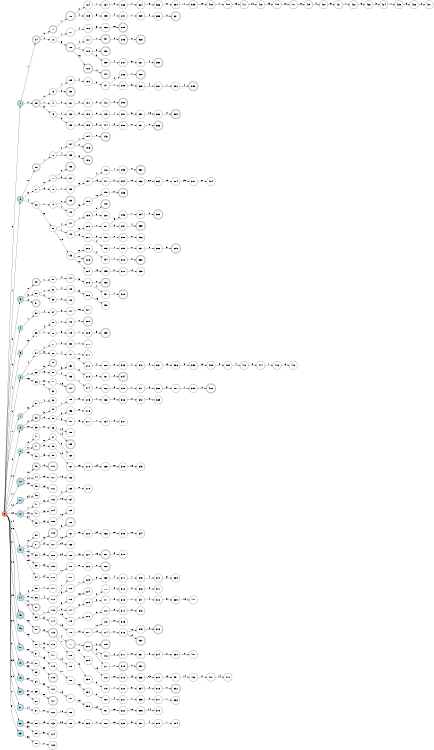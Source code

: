 digraph APTA {
__start0 [label="" shape="none"];

rankdir=LR;
size="8,5";

s0 [style="filled", color="black", fillcolor="#ff817b" shape="circle", label="0"];
s1 [style="rounded,filled", color="black", fillcolor="powderblue" shape="doublecircle", label="1"];
s2 [style="rounded,filled", color="black", fillcolor="powderblue" shape="doublecircle", label="2"];
s3 [style="rounded,filled", color="black", fillcolor="powderblue" shape="doublecircle", label="3"];
s4 [style="filled", color="black", fillcolor="powderblue" shape="circle", label="4"];
s5 [style="filled", color="black", fillcolor="powderblue" shape="circle", label="5"];
s6 [style="filled", color="black", fillcolor="powderblue" shape="circle", label="6"];
s7 [style="filled", color="black", fillcolor="powderblue" shape="circle", label="7"];
s8 [style="rounded,filled", color="black", fillcolor="powderblue" shape="doublecircle", label="8"];
s9 [style="filled", color="black", fillcolor="powderblue" shape="circle", label="9"];
s10 [style="rounded,filled", color="black", fillcolor="powderblue" shape="doublecircle", label="10"];
s11 [style="filled", color="black", fillcolor="powderblue" shape="circle", label="11"];
s12 [style="filled", color="black", fillcolor="powderblue" shape="circle", label="12"];
s13 [style="filled", color="black", fillcolor="powderblue" shape="circle", label="13"];
s14 [style="filled", color="black", fillcolor="powderblue" shape="circle", label="14"];
s15 [style="rounded,filled", color="black", fillcolor="powderblue" shape="doublecircle", label="15"];
s16 [style="filled", color="black", fillcolor="powderblue" shape="circle", label="16"];
s17 [style="filled", color="black", fillcolor="powderblue" shape="circle", label="17"];
s18 [style="filled", color="black", fillcolor="powderblue" shape="circle", label="18"];
s19 [style="filled", color="black", fillcolor="powderblue" shape="circle", label="19"];
s20 [style="filled", color="black", fillcolor="powderblue" shape="circle", label="20"];
s21 [style="filled", color="black", fillcolor="powderblue" shape="circle", label="21"];
s22 [style="filled", color="black", fillcolor="powderblue" shape="circle", label="22"];
s23 [style="filled", color="black", fillcolor="powderblue" shape="circle", label="23"];
s24 [style="rounded,filled", color="black", fillcolor="white" shape="doublecircle", label="24"];
s25 [style="rounded,filled", color="black", fillcolor="white" shape="doublecircle", label="25"];
s26 [style="rounded,filled", color="black", fillcolor="white" shape="doublecircle", label="26"];
s27 [style="filled", color="black", fillcolor="white" shape="circle", label="27"];
s28 [style="filled", color="black", fillcolor="white" shape="circle", label="28"];
s29 [style="rounded,filled", color="black", fillcolor="white" shape="doublecircle", label="29"];
s30 [style="filled", color="black", fillcolor="white" shape="circle", label="30"];
s31 [style="rounded,filled", color="black", fillcolor="white" shape="doublecircle", label="31"];
s32 [style="filled", color="black", fillcolor="white" shape="circle", label="32"];
s33 [style="filled", color="black", fillcolor="white" shape="circle", label="33"];
s34 [style="filled", color="black", fillcolor="white" shape="circle", label="34"];
s35 [style="filled", color="black", fillcolor="white" shape="circle", label="35"];
s36 [style="filled", color="black", fillcolor="white" shape="circle", label="36"];
s37 [style="filled", color="black", fillcolor="white" shape="circle", label="37"];
s38 [style="rounded,filled", color="black", fillcolor="white" shape="doublecircle", label="38"];
s39 [style="filled", color="black", fillcolor="white" shape="circle", label="39"];
s40 [style="filled", color="black", fillcolor="white" shape="circle", label="40"];
s41 [style="rounded,filled", color="black", fillcolor="white" shape="doublecircle", label="41"];
s42 [style="filled", color="black", fillcolor="white" shape="circle", label="42"];
s43 [style="rounded,filled", color="black", fillcolor="white" shape="doublecircle", label="43"];
s44 [style="filled", color="black", fillcolor="white" shape="circle", label="44"];
s45 [style="filled", color="black", fillcolor="white" shape="circle", label="45"];
s46 [style="filled", color="black", fillcolor="white" shape="circle", label="46"];
s47 [style="filled", color="black", fillcolor="white" shape="circle", label="47"];
s48 [style="filled", color="black", fillcolor="white" shape="circle", label="48"];
s49 [style="filled", color="black", fillcolor="white" shape="circle", label="49"];
s50 [style="filled", color="black", fillcolor="white" shape="circle", label="50"];
s51 [style="rounded,filled", color="black", fillcolor="white" shape="doublecircle", label="51"];
s52 [style="filled", color="black", fillcolor="white" shape="circle", label="52"];
s53 [style="filled", color="black", fillcolor="white" shape="circle", label="53"];
s54 [style="filled", color="black", fillcolor="white" shape="circle", label="54"];
s55 [style="filled", color="black", fillcolor="white" shape="circle", label="55"];
s56 [style="filled", color="black", fillcolor="white" shape="circle", label="56"];
s57 [style="rounded,filled", color="black", fillcolor="white" shape="doublecircle", label="57"];
s58 [style="filled", color="black", fillcolor="white" shape="circle", label="58"];
s59 [style="rounded,filled", color="black", fillcolor="white" shape="doublecircle", label="59"];
s60 [style="filled", color="black", fillcolor="white" shape="circle", label="60"];
s61 [style="filled", color="black", fillcolor="white" shape="circle", label="61"];
s62 [style="filled", color="black", fillcolor="white" shape="circle", label="62"];
s63 [style="filled", color="black", fillcolor="white" shape="circle", label="63"];
s64 [style="filled", color="black", fillcolor="white" shape="circle", label="64"];
s65 [style="filled", color="black", fillcolor="white" shape="circle", label="65"];
s66 [style="filled", color="black", fillcolor="white" shape="circle", label="66"];
s67 [style="filled", color="black", fillcolor="white" shape="circle", label="67"];
s68 [style="filled", color="black", fillcolor="white" shape="circle", label="68"];
s69 [style="filled", color="black", fillcolor="white" shape="circle", label="69"];
s70 [style="filled", color="black", fillcolor="white" shape="circle", label="70"];
s71 [style="rounded,filled", color="black", fillcolor="white" shape="doublecircle", label="71"];
s72 [style="filled", color="black", fillcolor="white" shape="circle", label="72"];
s73 [style="filled", color="black", fillcolor="white" shape="circle", label="73"];
s74 [style="filled", color="black", fillcolor="white" shape="circle", label="74"];
s75 [style="filled", color="black", fillcolor="white" shape="circle", label="75"];
s76 [style="filled", color="black", fillcolor="white" shape="circle", label="76"];
s77 [style="filled", color="black", fillcolor="white" shape="circle", label="77"];
s78 [style="filled", color="black", fillcolor="white" shape="circle", label="78"];
s79 [style="filled", color="black", fillcolor="white" shape="circle", label="79"];
s80 [style="filled", color="black", fillcolor="white" shape="circle", label="80"];
s81 [style="filled", color="black", fillcolor="white" shape="circle", label="81"];
s82 [style="filled", color="black", fillcolor="white" shape="circle", label="82"];
s83 [style="filled", color="black", fillcolor="white" shape="circle", label="83"];
s84 [style="filled", color="black", fillcolor="white" shape="circle", label="84"];
s85 [style="filled", color="black", fillcolor="white" shape="circle", label="85"];
s86 [style="filled", color="black", fillcolor="white" shape="circle", label="86"];
s87 [style="filled", color="black", fillcolor="white" shape="circle", label="87"];
s88 [style="filled", color="black", fillcolor="white" shape="circle", label="88"];
s89 [style="rounded,filled", color="black", fillcolor="white" shape="doublecircle", label="89"];
s90 [style="filled", color="black", fillcolor="white" shape="circle", label="90"];
s91 [style="filled", color="black", fillcolor="white" shape="circle", label="91"];
s92 [style="filled", color="black", fillcolor="white" shape="circle", label="92"];
s93 [style="filled", color="black", fillcolor="white" shape="circle", label="93"];
s94 [style="filled", color="black", fillcolor="white" shape="circle", label="94"];
s95 [style="filled", color="black", fillcolor="white" shape="circle", label="95"];
s96 [style="filled", color="black", fillcolor="white" shape="circle", label="96"];
s97 [style="filled", color="black", fillcolor="white" shape="circle", label="97"];
s98 [style="filled", color="black", fillcolor="white" shape="circle", label="98"];
s99 [style="filled", color="black", fillcolor="white" shape="circle", label="99"];
s100 [style="rounded,filled", color="black", fillcolor="white" shape="doublecircle", label="100"];
s101 [style="filled", color="black", fillcolor="white" shape="circle", label="101"];
s102 [style="filled", color="black", fillcolor="white" shape="circle", label="102"];
s103 [style="filled", color="black", fillcolor="white" shape="circle", label="103"];
s104 [style="filled", color="black", fillcolor="white" shape="circle", label="104"];
s105 [style="filled", color="black", fillcolor="white" shape="circle", label="105"];
s106 [style="rounded,filled", color="black", fillcolor="white" shape="doublecircle", label="106"];
s107 [style="filled", color="black", fillcolor="white" shape="circle", label="107"];
s108 [style="filled", color="black", fillcolor="white" shape="circle", label="108"];
s109 [style="filled", color="black", fillcolor="white" shape="circle", label="109"];
s110 [style="filled", color="black", fillcolor="white" shape="circle", label="110"];
s111 [style="filled", color="black", fillcolor="white" shape="circle", label="111"];
s112 [style="filled", color="black", fillcolor="white" shape="circle", label="112"];
s113 [style="filled", color="black", fillcolor="white" shape="circle", label="113"];
s114 [style="filled", color="black", fillcolor="white" shape="circle", label="114"];
s115 [style="rounded,filled", color="black", fillcolor="white" shape="doublecircle", label="115"];
s116 [style="filled", color="black", fillcolor="white" shape="circle", label="116"];
s117 [style="filled", color="black", fillcolor="white" shape="circle", label="117"];
s118 [style="filled", color="black", fillcolor="white" shape="circle", label="118"];
s119 [style="rounded,filled", color="black", fillcolor="white" shape="doublecircle", label="119"];
s120 [style="filled", color="black", fillcolor="white" shape="circle", label="120"];
s121 [style="rounded,filled", color="black", fillcolor="white" shape="doublecircle", label="121"];
s122 [style="filled", color="black", fillcolor="white" shape="circle", label="122"];
s123 [style="filled", color="black", fillcolor="white" shape="circle", label="123"];
s124 [style="filled", color="black", fillcolor="white" shape="circle", label="124"];
s125 [style="filled", color="black", fillcolor="white" shape="circle", label="125"];
s126 [style="rounded,filled", color="black", fillcolor="white" shape="doublecircle", label="126"];
s127 [style="filled", color="black", fillcolor="white" shape="circle", label="127"];
s128 [style="rounded,filled", color="black", fillcolor="white" shape="doublecircle", label="128"];
s129 [style="filled", color="black", fillcolor="white" shape="circle", label="129"];
s130 [style="rounded,filled", color="black", fillcolor="white" shape="doublecircle", label="130"];
s131 [style="filled", color="black", fillcolor="white" shape="circle", label="131"];
s132 [style="filled", color="black", fillcolor="white" shape="circle", label="132"];
s133 [style="filled", color="black", fillcolor="white" shape="circle", label="133"];
s134 [style="filled", color="black", fillcolor="white" shape="circle", label="134"];
s135 [style="filled", color="black", fillcolor="white" shape="circle", label="135"];
s136 [style="rounded,filled", color="black", fillcolor="white" shape="doublecircle", label="136"];
s137 [style="filled", color="black", fillcolor="white" shape="circle", label="137"];
s138 [style="filled", color="black", fillcolor="white" shape="circle", label="138"];
s139 [style="rounded,filled", color="black", fillcolor="white" shape="doublecircle", label="139"];
s140 [style="filled", color="black", fillcolor="white" shape="circle", label="140"];
s141 [style="filled", color="black", fillcolor="white" shape="circle", label="141"];
s142 [style="filled", color="black", fillcolor="white" shape="circle", label="142"];
s143 [style="filled", color="black", fillcolor="white" shape="circle", label="143"];
s144 [style="filled", color="black", fillcolor="white" shape="circle", label="144"];
s145 [style="filled", color="black", fillcolor="white" shape="circle", label="145"];
s146 [style="filled", color="black", fillcolor="white" shape="circle", label="146"];
s147 [style="filled", color="black", fillcolor="white" shape="circle", label="147"];
s148 [style="filled", color="black", fillcolor="white" shape="circle", label="148"];
s149 [style="filled", color="black", fillcolor="white" shape="circle", label="149"];
s150 [style="filled", color="black", fillcolor="white" shape="circle", label="150"];
s151 [style="filled", color="black", fillcolor="white" shape="circle", label="151"];
s152 [style="filled", color="black", fillcolor="white" shape="circle", label="152"];
s153 [style="filled", color="black", fillcolor="white" shape="circle", label="153"];
s154 [style="rounded,filled", color="black", fillcolor="white" shape="doublecircle", label="154"];
s155 [style="filled", color="black", fillcolor="white" shape="circle", label="155"];
s156 [style="filled", color="black", fillcolor="white" shape="circle", label="156"];
s157 [style="filled", color="black", fillcolor="white" shape="circle", label="157"];
s158 [style="filled", color="black", fillcolor="white" shape="circle", label="158"];
s159 [style="rounded,filled", color="black", fillcolor="white" shape="doublecircle", label="159"];
s160 [style="filled", color="black", fillcolor="white" shape="circle", label="160"];
s161 [style="filled", color="black", fillcolor="white" shape="circle", label="161"];
s162 [style="filled", color="black", fillcolor="white" shape="circle", label="162"];
s163 [style="filled", color="black", fillcolor="white" shape="circle", label="163"];
s164 [style="filled", color="black", fillcolor="white" shape="circle", label="164"];
s165 [style="filled", color="black", fillcolor="white" shape="circle", label="165"];
s166 [style="rounded,filled", color="black", fillcolor="white" shape="doublecircle", label="166"];
s167 [style="filled", color="black", fillcolor="white" shape="circle", label="167"];
s168 [style="filled", color="black", fillcolor="white" shape="circle", label="168"];
s169 [style="filled", color="black", fillcolor="white" shape="circle", label="169"];
s170 [style="filled", color="black", fillcolor="white" shape="circle", label="170"];
s171 [style="filled", color="black", fillcolor="white" shape="circle", label="171"];
s172 [style="filled", color="black", fillcolor="white" shape="circle", label="172"];
s173 [style="filled", color="black", fillcolor="white" shape="circle", label="173"];
s174 [style="filled", color="black", fillcolor="white" shape="circle", label="174"];
s175 [style="filled", color="black", fillcolor="white" shape="circle", label="175"];
s176 [style="filled", color="black", fillcolor="white" shape="circle", label="176"];
s177 [style="rounded,filled", color="black", fillcolor="white" shape="doublecircle", label="177"];
s178 [style="filled", color="black", fillcolor="white" shape="circle", label="178"];
s179 [style="filled", color="black", fillcolor="white" shape="circle", label="179"];
s180 [style="filled", color="black", fillcolor="white" shape="circle", label="180"];
s181 [style="filled", color="black", fillcolor="white" shape="circle", label="181"];
s182 [style="filled", color="black", fillcolor="white" shape="circle", label="182"];
s183 [style="filled", color="black", fillcolor="white" shape="circle", label="183"];
s184 [style="filled", color="black", fillcolor="white" shape="circle", label="184"];
s185 [style="filled", color="black", fillcolor="white" shape="circle", label="185"];
s186 [style="filled", color="black", fillcolor="white" shape="circle", label="186"];
s187 [style="filled", color="black", fillcolor="white" shape="circle", label="187"];
s188 [style="filled", color="black", fillcolor="white" shape="circle", label="188"];
s189 [style="rounded,filled", color="black", fillcolor="white" shape="doublecircle", label="189"];
s190 [style="filled", color="black", fillcolor="white" shape="circle", label="190"];
s191 [style="filled", color="black", fillcolor="white" shape="circle", label="191"];
s192 [style="filled", color="black", fillcolor="white" shape="circle", label="192"];
s193 [style="filled", color="black", fillcolor="white" shape="circle", label="193"];
s194 [style="filled", color="black", fillcolor="white" shape="circle", label="194"];
s195 [style="rounded,filled", color="black", fillcolor="white" shape="doublecircle", label="195"];
s196 [style="rounded,filled", color="black", fillcolor="white" shape="doublecircle", label="196"];
s197 [style="filled", color="black", fillcolor="white" shape="circle", label="197"];
s198 [style="filled", color="black", fillcolor="white" shape="circle", label="198"];
s199 [style="filled", color="black", fillcolor="white" shape="circle", label="199"];
s200 [style="filled", color="black", fillcolor="white" shape="circle", label="200"];
s201 [style="filled", color="black", fillcolor="white" shape="circle", label="201"];
s202 [style="filled", color="black", fillcolor="white" shape="circle", label="202"];
s203 [style="rounded,filled", color="black", fillcolor="white" shape="doublecircle", label="203"];
s204 [style="filled", color="black", fillcolor="white" shape="circle", label="204"];
s205 [style="filled", color="black", fillcolor="white" shape="circle", label="205"];
s206 [style="filled", color="black", fillcolor="white" shape="circle", label="206"];
s207 [style="filled", color="black", fillcolor="white" shape="circle", label="207"];
s208 [style="rounded,filled", color="black", fillcolor="white" shape="doublecircle", label="208"];
s209 [style="filled", color="black", fillcolor="white" shape="circle", label="209"];
s210 [style="filled", color="black", fillcolor="white" shape="circle", label="210"];
s211 [style="filled", color="black", fillcolor="white" shape="circle", label="211"];
s212 [style="filled", color="black", fillcolor="white" shape="circle", label="212"];
s213 [style="filled", color="black", fillcolor="white" shape="circle", label="213"];
s214 [style="filled", color="black", fillcolor="white" shape="circle", label="214"];
s215 [style="filled", color="black", fillcolor="white" shape="circle", label="215"];
s216 [style="filled", color="black", fillcolor="white" shape="circle", label="216"];
s217 [style="filled", color="black", fillcolor="white" shape="circle", label="217"];
s218 [style="filled", color="black", fillcolor="white" shape="circle", label="218"];
s219 [style="filled", color="black", fillcolor="white" shape="circle", label="219"];
s220 [style="filled", color="black", fillcolor="white" shape="circle", label="220"];
s221 [style="filled", color="black", fillcolor="white" shape="circle", label="221"];
s222 [style="filled", color="black", fillcolor="white" shape="circle", label="222"];
s223 [style="filled", color="black", fillcolor="white" shape="circle", label="223"];
s224 [style="filled", color="black", fillcolor="white" shape="circle", label="224"];
s225 [style="filled", color="black", fillcolor="white" shape="circle", label="225"];
s226 [style="filled", color="black", fillcolor="white" shape="circle", label="226"];
s227 [style="filled", color="black", fillcolor="white" shape="circle", label="227"];
s228 [style="rounded,filled", color="black", fillcolor="white" shape="doublecircle", label="228"];
s229 [style="filled", color="black", fillcolor="white" shape="circle", label="229"];
s230 [style="filled", color="black", fillcolor="white" shape="circle", label="230"];
s231 [style="filled", color="black", fillcolor="white" shape="circle", label="231"];
s232 [style="filled", color="black", fillcolor="white" shape="circle", label="232"];
s233 [style="filled", color="black", fillcolor="white" shape="circle", label="233"];
s234 [style="filled", color="black", fillcolor="white" shape="circle", label="234"];
s235 [style="filled", color="black", fillcolor="white" shape="circle", label="235"];
s236 [style="filled", color="black", fillcolor="white" shape="circle", label="236"];
s237 [style="rounded,filled", color="black", fillcolor="white" shape="doublecircle", label="237"];
s238 [style="rounded,filled", color="black", fillcolor="white" shape="doublecircle", label="238"];
s239 [style="filled", color="black", fillcolor="white" shape="circle", label="239"];
s240 [style="rounded,filled", color="black", fillcolor="white" shape="doublecircle", label="240"];
s241 [style="filled", color="black", fillcolor="white" shape="circle", label="241"];
s242 [style="filled", color="black", fillcolor="white" shape="circle", label="242"];
s243 [style="filled", color="black", fillcolor="white" shape="circle", label="243"];
s244 [style="filled", color="black", fillcolor="white" shape="circle", label="244"];
s245 [style="rounded,filled", color="black", fillcolor="white" shape="doublecircle", label="245"];
s246 [style="filled", color="black", fillcolor="white" shape="circle", label="246"];
s247 [style="filled", color="black", fillcolor="white" shape="circle", label="247"];
s248 [style="filled", color="black", fillcolor="white" shape="circle", label="248"];
s249 [style="rounded,filled", color="black", fillcolor="white" shape="doublecircle", label="249"];
s250 [style="filled", color="black", fillcolor="white" shape="circle", label="250"];
s251 [style="filled", color="black", fillcolor="white" shape="circle", label="251"];
s252 [style="filled", color="black", fillcolor="white" shape="circle", label="252"];
s253 [style="filled", color="black", fillcolor="white" shape="circle", label="253"];
s254 [style="filled", color="black", fillcolor="white" shape="circle", label="254"];
s255 [style="filled", color="black", fillcolor="white" shape="circle", label="255"];
s256 [style="rounded,filled", color="black", fillcolor="white" shape="doublecircle", label="256"];
s257 [style="filled", color="black", fillcolor="white" shape="circle", label="257"];
s258 [style="filled", color="black", fillcolor="white" shape="circle", label="258"];
s259 [style="rounded,filled", color="black", fillcolor="white" shape="doublecircle", label="259"];
s260 [style="filled", color="black", fillcolor="white" shape="circle", label="260"];
s261 [style="filled", color="black", fillcolor="white" shape="circle", label="261"];
s262 [style="filled", color="black", fillcolor="white" shape="circle", label="262"];
s263 [style="filled", color="black", fillcolor="white" shape="circle", label="263"];
s264 [style="filled", color="black", fillcolor="white" shape="circle", label="264"];
s265 [style="filled", color="black", fillcolor="white" shape="circle", label="265"];
s266 [style="filled", color="black", fillcolor="white" shape="circle", label="266"];
s267 [style="rounded,filled", color="black", fillcolor="white" shape="doublecircle", label="267"];
s268 [style="rounded,filled", color="black", fillcolor="white" shape="doublecircle", label="268"];
s269 [style="filled", color="black", fillcolor="white" shape="circle", label="269"];
s270 [style="filled", color="black", fillcolor="white" shape="circle", label="270"];
s271 [style="filled", color="black", fillcolor="white" shape="circle", label="271"];
s272 [style="filled", color="black", fillcolor="white" shape="circle", label="272"];
s273 [style="filled", color="black", fillcolor="white" shape="circle", label="273"];
s274 [style="filled", color="black", fillcolor="white" shape="circle", label="274"];
s275 [style="rounded,filled", color="black", fillcolor="white" shape="doublecircle", label="275"];
s276 [style="filled", color="black", fillcolor="white" shape="circle", label="276"];
s277 [style="filled", color="black", fillcolor="white" shape="circle", label="277"];
s278 [style="filled", color="black", fillcolor="white" shape="circle", label="278"];
s279 [style="filled", color="black", fillcolor="white" shape="circle", label="279"];
s280 [style="filled", color="black", fillcolor="white" shape="circle", label="280"];
s281 [style="filled", color="black", fillcolor="white" shape="circle", label="281"];
s282 [style="filled", color="black", fillcolor="white" shape="circle", label="282"];
s283 [style="filled", color="black", fillcolor="white" shape="circle", label="283"];
s284 [style="filled", color="black", fillcolor="white" shape="circle", label="284"];
s285 [style="rounded,filled", color="black", fillcolor="white" shape="doublecircle", label="285"];
s286 [style="rounded,filled", color="black", fillcolor="white" shape="doublecircle", label="286"];
s287 [style="filled", color="black", fillcolor="white" shape="circle", label="287"];
s288 [style="filled", color="black", fillcolor="white" shape="circle", label="288"];
s289 [style="filled", color="black", fillcolor="white" shape="circle", label="289"];
s290 [style="rounded,filled", color="black", fillcolor="white" shape="doublecircle", label="290"];
s291 [style="filled", color="black", fillcolor="white" shape="circle", label="291"];
s292 [style="filled", color="black", fillcolor="white" shape="circle", label="292"];
s293 [style="filled", color="black", fillcolor="white" shape="circle", label="293"];
s294 [style="filled", color="black", fillcolor="white" shape="circle", label="294"];
s295 [style="rounded,filled", color="black", fillcolor="white" shape="doublecircle", label="295"];
s296 [style="filled", color="black", fillcolor="white" shape="circle", label="296"];
s297 [style="filled", color="black", fillcolor="white" shape="circle", label="297"];
s298 [style="filled", color="black", fillcolor="white" shape="circle", label="298"];
s299 [style="filled", color="black", fillcolor="white" shape="circle", label="299"];
s300 [style="filled", color="black", fillcolor="white" shape="circle", label="300"];
s301 [style="filled", color="black", fillcolor="white" shape="circle", label="301"];
s302 [style="rounded,filled", color="black", fillcolor="white" shape="doublecircle", label="302"];
s303 [style="filled", color="black", fillcolor="white" shape="circle", label="303"];
s304 [style="rounded,filled", color="black", fillcolor="white" shape="doublecircle", label="304"];
s305 [style="filled", color="black", fillcolor="white" shape="circle", label="305"];
s306 [style="filled", color="black", fillcolor="white" shape="circle", label="306"];
s307 [style="filled", color="black", fillcolor="white" shape="circle", label="307"];
s308 [style="filled", color="black", fillcolor="white" shape="circle", label="308"];
s309 [style="filled", color="black", fillcolor="white" shape="circle", label="309"];
s310 [style="filled", color="black", fillcolor="white" shape="circle", label="310"];
s311 [style="filled", color="black", fillcolor="white" shape="circle", label="311"];
s312 [style="filled", color="black", fillcolor="white" shape="circle", label="312"];
s313 [style="filled", color="black", fillcolor="white" shape="circle", label="313"];
s314 [style="filled", color="black", fillcolor="white" shape="circle", label="314"];
s315 [style="filled", color="black", fillcolor="white" shape="circle", label="315"];
s316 [style="filled", color="black", fillcolor="white" shape="circle", label="316"];
s317 [style="filled", color="black", fillcolor="white" shape="circle", label="317"];
s318 [style="rounded,filled", color="black", fillcolor="white" shape="doublecircle", label="318"];
s319 [style="filled", color="black", fillcolor="white" shape="circle", label="319"];
s320 [style="filled", color="black", fillcolor="white" shape="circle", label="320"];
s321 [style="filled", color="black", fillcolor="white" shape="circle", label="321"];
s322 [style="filled", color="black", fillcolor="white" shape="circle", label="322"];
s323 [style="filled", color="black", fillcolor="white" shape="circle", label="323"];
s324 [style="filled", color="black", fillcolor="white" shape="circle", label="324"];
s325 [style="filled", color="black", fillcolor="white" shape="circle", label="325"];
s326 [style="rounded,filled", color="black", fillcolor="white" shape="doublecircle", label="326"];
s327 [style="filled", color="black", fillcolor="white" shape="circle", label="327"];
s328 [style="rounded,filled", color="black", fillcolor="white" shape="doublecircle", label="328"];
s329 [style="filled", color="black", fillcolor="white" shape="circle", label="329"];
s330 [style="filled", color="black", fillcolor="white" shape="circle", label="330"];
s331 [style="filled", color="black", fillcolor="white" shape="circle", label="331"];
s332 [style="rounded,filled", color="black", fillcolor="white" shape="doublecircle", label="332"];
s333 [style="filled", color="black", fillcolor="white" shape="circle", label="333"];
s334 [style="filled", color="black", fillcolor="white" shape="circle", label="334"];
s335 [style="rounded,filled", color="black", fillcolor="white" shape="doublecircle", label="335"];
s336 [style="filled", color="black", fillcolor="white" shape="circle", label="336"];
s337 [style="filled", color="black", fillcolor="white" shape="circle", label="337"];
s338 [style="rounded,filled", color="black", fillcolor="white" shape="doublecircle", label="338"];
s339 [style="filled", color="black", fillcolor="white" shape="circle", label="339"];
s340 [style="filled", color="black", fillcolor="white" shape="circle", label="340"];
s341 [style="filled", color="black", fillcolor="white" shape="circle", label="341"];
s342 [style="filled", color="black", fillcolor="white" shape="circle", label="342"];
s343 [style="filled", color="black", fillcolor="white" shape="circle", label="343"];
s344 [style="filled", color="black", fillcolor="white" shape="circle", label="344"];
s345 [style="filled", color="black", fillcolor="white" shape="circle", label="345"];
s346 [style="filled", color="black", fillcolor="white" shape="circle", label="346"];
s347 [style="filled", color="black", fillcolor="white" shape="circle", label="347"];
s348 [style="filled", color="black", fillcolor="white" shape="circle", label="348"];
s349 [style="filled", color="black", fillcolor="white" shape="circle", label="349"];
s350 [style="rounded,filled", color="black", fillcolor="white" shape="doublecircle", label="350"];
s351 [style="filled", color="black", fillcolor="white" shape="circle", label="351"];
s352 [style="rounded,filled", color="black", fillcolor="white" shape="doublecircle", label="352"];
s353 [style="filled", color="black", fillcolor="white" shape="circle", label="353"];
s354 [style="filled", color="black", fillcolor="white" shape="circle", label="354"];
s355 [style="filled", color="black", fillcolor="white" shape="circle", label="355"];
s356 [style="filled", color="black", fillcolor="white" shape="circle", label="356"];
s357 [style="filled", color="black", fillcolor="white" shape="circle", label="357"];
s358 [style="filled", color="black", fillcolor="white" shape="circle", label="358"];
s359 [style="filled", color="black", fillcolor="white" shape="circle", label="359"];
s360 [style="rounded,filled", color="black", fillcolor="white" shape="doublecircle", label="360"];
s361 [style="filled", color="black", fillcolor="white" shape="circle", label="361"];
s362 [style="filled", color="black", fillcolor="white" shape="circle", label="362"];
s363 [style="rounded,filled", color="black", fillcolor="white" shape="doublecircle", label="363"];
s364 [style="filled", color="black", fillcolor="white" shape="circle", label="364"];
s365 [style="rounded,filled", color="black", fillcolor="white" shape="doublecircle", label="365"];
s366 [style="filled", color="black", fillcolor="white" shape="circle", label="366"];
s367 [style="filled", color="black", fillcolor="white" shape="circle", label="367"];
s368 [style="filled", color="black", fillcolor="white" shape="circle", label="368"];
s369 [style="filled", color="black", fillcolor="white" shape="circle", label="369"];
s370 [style="filled", color="black", fillcolor="white" shape="circle", label="370"];
s371 [style="filled", color="black", fillcolor="white" shape="circle", label="371"];
s372 [style="filled", color="black", fillcolor="white" shape="circle", label="372"];
s373 [style="rounded,filled", color="black", fillcolor="white" shape="doublecircle", label="373"];
s374 [style="filled", color="black", fillcolor="white" shape="circle", label="374"];
s375 [style="filled", color="black", fillcolor="white" shape="circle", label="375"];
s376 [style="filled", color="black", fillcolor="white" shape="circle", label="376"];
s377 [style="filled", color="black", fillcolor="white" shape="circle", label="377"];
s378 [style="filled", color="black", fillcolor="white" shape="circle", label="378"];
s379 [style="filled", color="black", fillcolor="white" shape="circle", label="379"];
s380 [style="filled", color="black", fillcolor="white" shape="circle", label="380"];
s381 [style="rounded,filled", color="black", fillcolor="white" shape="doublecircle", label="381"];
s382 [style="filled", color="black", fillcolor="white" shape="circle", label="382"];
s383 [style="rounded,filled", color="black", fillcolor="white" shape="doublecircle", label="383"];
s384 [style="filled", color="black", fillcolor="white" shape="circle", label="384"];
s385 [style="rounded,filled", color="black", fillcolor="white" shape="doublecircle", label="385"];
s386 [style="filled", color="black", fillcolor="white" shape="circle", label="386"];
s387 [style="filled", color="black", fillcolor="white" shape="circle", label="387"];
s388 [style="filled", color="black", fillcolor="white" shape="circle", label="388"];
s389 [style="filled", color="black", fillcolor="white" shape="circle", label="389"];
s390 [style="filled", color="black", fillcolor="white" shape="circle", label="390"];
s391 [style="filled", color="black", fillcolor="white" shape="circle", label="391"];
s392 [style="rounded,filled", color="black", fillcolor="white" shape="doublecircle", label="392"];
s393 [style="filled", color="black", fillcolor="white" shape="circle", label="393"];
s394 [style="filled", color="black", fillcolor="white" shape="circle", label="394"];
s395 [style="filled", color="black", fillcolor="white" shape="circle", label="395"];
s396 [style="rounded,filled", color="black", fillcolor="white" shape="doublecircle", label="396"];
s397 [style="filled", color="black", fillcolor="white" shape="circle", label="397"];
s398 [style="filled", color="black", fillcolor="white" shape="circle", label="398"];
s399 [style="filled", color="black", fillcolor="white" shape="circle", label="399"];
s400 [style="filled", color="black", fillcolor="white" shape="circle", label="400"];
s401 [style="filled", color="black", fillcolor="white" shape="circle", label="401"];
s402 [style="filled", color="black", fillcolor="white" shape="circle", label="402"];
s403 [style="filled", color="black", fillcolor="white" shape="circle", label="403"];
s404 [style="filled", color="black", fillcolor="white" shape="circle", label="404"];
s405 [style="filled", color="black", fillcolor="white" shape="circle", label="405"];
s406 [style="rounded,filled", color="black", fillcolor="white" shape="doublecircle", label="406"];
s407 [style="filled", color="black", fillcolor="white" shape="circle", label="407"];
s408 [style="filled", color="black", fillcolor="white" shape="circle", label="408"];
s409 [style="filled", color="black", fillcolor="white" shape="circle", label="409"];
s410 [style="filled", color="black", fillcolor="white" shape="circle", label="410"];
s411 [style="filled", color="black", fillcolor="white" shape="circle", label="411"];
s412 [style="filled", color="black", fillcolor="white" shape="circle", label="412"];
s413 [style="filled", color="black", fillcolor="white" shape="circle", label="413"];
s414 [style="filled", color="black", fillcolor="white" shape="circle", label="414"];
s415 [style="filled", color="black", fillcolor="white" shape="circle", label="415"];
s416 [style="filled", color="black", fillcolor="white" shape="circle", label="416"];
s417 [style="filled", color="black", fillcolor="white" shape="circle", label="417"];
s418 [style="filled", color="black", fillcolor="white" shape="circle", label="418"];
s419 [style="filled", color="black", fillcolor="white" shape="circle", label="419"];
s420 [style="filled", color="black", fillcolor="white" shape="circle", label="420"];
s421 [style="filled", color="black", fillcolor="white" shape="circle", label="421"];
s422 [style="filled", color="black", fillcolor="white" shape="circle", label="422"];
s423 [style="filled", color="black", fillcolor="white" shape="circle", label="423"];
s424 [style="filled", color="black", fillcolor="white" shape="circle", label="424"];
s425 [style="filled", color="black", fillcolor="white" shape="circle", label="425"];
s426 [style="filled", color="black", fillcolor="white" shape="circle", label="426"];
s427 [style="filled", color="black", fillcolor="white" shape="circle", label="427"];
s0 -> s1 [label="0"];
s0 -> s2 [label="1"];
s0 -> s3 [label="2"];
s0 -> s4 [label="3"];
s0 -> s5 [label="4"];
s0 -> s6 [label="5"];
s0 -> s7 [label="7"];
s0 -> s8 [label="8"];
s0 -> s9 [label="10"];
s0 -> s10 [label="11"];
s0 -> s11 [label="12"];
s0 -> s12 [label="13"];
s0 -> s13 [label="14"];
s0 -> s14 [label="16"];
s0 -> s15 [label="17"];
s0 -> s16 [label="18"];
s0 -> s17 [label="19"];
s0 -> s18 [label="20"];
s0 -> s19 [label="21"];
s0 -> s20 [label="23"];
s0 -> s21 [label="24"];
s0 -> s22 [label="27"];
s0 -> s23 [label="31"];
s1 -> s24 [label="1"];
s1 -> s25 [label="2"];
s2 -> s26 [label="0"];
s2 -> s27 [label="3"];
s2 -> s28 [label="4"];
s3 -> s29 [label="0"];
s3 -> s30 [label="3"];
s3 -> s31 [label="8"];
s4 -> s32 [label="1"];
s5 -> s33 [label="5"];
s6 -> s34 [label="4"];
s6 -> s35 [label="7"];
s6 -> s36 [label="16"];
s7 -> s37 [label="5"];
s8 -> s38 [label="2"];
s8 -> s39 [label="10"];
s9 -> s40 [label="8"];
s9 -> s41 [label="11"];
s9 -> s42 [label="13"];
s10 -> s43 [label="10"];
s10 -> s44 [label="14"];
s10 -> s45 [label="18"];
s11 -> s46 [label="24"];
s12 -> s47 [label="7"];
s12 -> s48 [label="18"];
s12 -> s49 [label="24"];
s13 -> s50 [label="8"];
s13 -> s51 [label="11"];
s13 -> s52 [label="12"];
s13 -> s53 [label="13"];
s13 -> s54 [label="15"];
s14 -> s55 [label="4"];
s14 -> s56 [label="5"];
s14 -> s57 [label="17"];
s14 -> s58 [label="18"];
s15 -> s59 [label="16"];
s16 -> s60 [label="13"];
s17 -> s61 [label="22"];
s18 -> s62 [label="21"];
s18 -> s63 [label="23"];
s19 -> s64 [label="20"];
s20 -> s65 [label="21"];
s20 -> s66 [label="29"];
s21 -> s67 [label="14"];
s22 -> s68 [label="25"];
s22 -> s69 [label="30"];
s23 -> s70 [label="30"];
s24 -> s71 [label="0"];
s24 -> s72 [label="4"];
s25 -> s73 [label="0"];
s25 -> s74 [label="1"];
s25 -> s75 [label="3"];
s26 -> s76 [label="1"];
s27 -> s77 [label="2"];
s27 -> s78 [label="6"];
s28 -> s79 [label="1"];
s28 -> s80 [label="5"];
s29 -> s81 [label="1"];
s30 -> s82 [label="1"];
s30 -> s83 [label="2"];
s32 -> s84 [label="4"];
s33 -> s85 [label="4"];
s33 -> s86 [label="7"];
s34 -> s87 [label="1"];
s34 -> s88 [label="5"];
s35 -> s89 [label="5"];
s35 -> s90 [label="6"];
s36 -> s91 [label="5"];
s36 -> s92 [label="17"];
s37 -> s93 [label="4"];
s38 -> s94 [label="3"];
s38 -> s95 [label="8"];
s39 -> s96 [label="11"];
s41 -> s97 [label="10"];
s41 -> s98 [label="14"];
s42 -> s99 [label="18"];
s43 -> s100 [label="8"];
s44 -> s101 [label="13"];
s45 -> s102 [label="16"];
s47 -> s103 [label="5"];
s48 -> s104 [label="16"];
s49 -> s105 [label="18"];
s51 -> s106 [label="10"];
s51 -> s107 [label="14"];
s52 -> s108 [label="13"];
s53 -> s109 [label="18"];
s54 -> s110 [label="14"];
s55 -> s111 [label="1"];
s56 -> s112 [label="4"];
s58 -> s113 [label="7"];
s58 -> s114 [label="24"];
s59 -> s115 [label="5"];
s60 -> s116 [label="10"];
s60 -> s117 [label="11"];
s61 -> s118 [label="19"];
s62 -> s119 [label="23"];
s64 -> s120 [label="22"];
s65 -> s121 [label="20"];
s67 -> s122 [label="11"];
s68 -> s123 [label="19"];
s69 -> s124 [label="31"];
s70 -> s125 [label="27"];
s71 -> s126 [label="1"];
s72 -> s127 [label="1"];
s72 -> s128 [label="5"];
s73 -> s129 [label="1"];
s73 -> s130 [label="2"];
s74 -> s131 [label="0"];
s75 -> s132 [label="1"];
s75 -> s133 [label="2"];
s76 -> s134 [label="0"];
s76 -> s135 [label="4"];
s77 -> s136 [label="0"];
s77 -> s137 [label="8"];
s78 -> s138 [label="7"];
s79 -> s139 [label="0"];
s79 -> s140 [label="4"];
s80 -> s141 [label="4"];
s80 -> s142 [label="7"];
s80 -> s143 [label="16"];
s81 -> s144 [label="4"];
s82 -> s145 [label="4"];
s83 -> s146 [label="0"];
s84 -> s147 [label="5"];
s85 -> s148 [label="1"];
s86 -> s149 [label="5"];
s87 -> s150 [label="0"];
s88 -> s151 [label="4"];
s90 -> s152 [label="3"];
s90 -> s153 [label="4"];
s91 -> s154 [label="16"];
s94 -> s155 [label="1"];
s95 -> s156 [label="2"];
s95 -> s157 [label="3"];
s96 -> s158 [label="10"];
s96 -> s159 [label="14"];
s97 -> s160 [label="8"];
s98 -> s161 [label="12"];
s101 -> s162 [label="18"];
s103 -> s163 [label="4"];
s103 -> s164 [label="16"];
s105 -> s165 [label="16"];
s106 -> s166 [label="8"];
s107 -> s167 [label="12"];
s107 -> s168 [label="24"];
s108 -> s169 [label="24"];
s110 -> s170 [label="11"];
s112 -> s171 [label="1"];
s112 -> s172 [label="6"];
s113 -> s173 [label="5"];
s113 -> s174 [label="6"];
s113 -> s175 [label="13"];
s114 -> s176 [label="13"];
s115 -> s177 [label="4"];
s115 -> s178 [label="7"];
s117 -> s179 [label="14"];
s118 -> s180 [label="17"];
s120 -> s181 [label="19"];
s122 -> s182 [label="10"];
s123 -> s183 [label="22"];
s126 -> s184 [label="0"];
s126 -> s185 [label="4"];
s127 -> s186 [label="4"];
s128 -> s187 [label="4"];
s128 -> s188 [label="7"];
s128 -> s189 [label="16"];
s129 -> s190 [label="4"];
s131 -> s191 [label="2"];
s132 -> s192 [label="3"];
s133 -> s193 [label="8"];
s134 -> s194 [label="1"];
s134 -> s195 [label="2"];
s135 -> s196 [label="5"];
s138 -> s197 [label="5"];
s140 -> s198 [label="5"];
s141 -> s199 [label="1"];
s142 -> s200 [label="5"];
s142 -> s201 [label="6"];
s143 -> s202 [label="5"];
s143 -> s203 [label="17"];
s143 -> s204 [label="18"];
s144 -> s205 [label="5"];
s145 -> s206 [label="5"];
s147 -> s207 [label="16"];
s148 -> s208 [label="0"];
s149 -> s209 [label="7"];
s150 -> s210 [label="1"];
s151 -> s211 [label="1"];
s151 -> s212 [label="5"];
s152 -> s213 [label="2"];
s153 -> s214 [label="1"];
s155 -> s215 [label="3"];
s156 -> s216 [label="8"];
s157 -> s217 [label="6"];
s161 -> s218 [label="13"];
s163 -> s219 [label="0"];
s167 -> s220 [label="13"];
s169 -> s221 [label="18"];
s170 -> s222 [label="9"];
s172 -> s223 [label="7"];
s173 -> s224 [label="16"];
s174 -> s225 [label="3"];
s175 -> s226 [label="7"];
s176 -> s227 [label="12"];
s177 -> s228 [label="1"];
s177 -> s229 [label="5"];
s178 -> s230 [label="6"];
s180 -> s231 [label="16"];
s181 -> s232 [label="18"];
s183 -> s233 [label="19"];
s184 -> s234 [label="1"];
s185 -> s235 [label="5"];
s186 -> s236 [label="5"];
s187 -> s237 [label="1"];
s188 -> s238 [label="5"];
s188 -> s239 [label="6"];
s189 -> s240 [label="17"];
s190 -> s241 [label="5"];
s191 -> s242 [label="0"];
s192 -> s243 [label="6"];
s193 -> s244 [label="9"];
s194 -> s245 [label="0"];
s197 -> s246 [label="4"];
s197 -> s247 [label="16"];
s198 -> s248 [label="16"];
s199 -> s249 [label="0"];
s199 -> s250 [label="3"];
s200 -> s251 [label="7"];
s201 -> s252 [label="3"];
s201 -> s253 [label="4"];
s202 -> s254 [label="4"];
s204 -> s255 [label="13"];
s205 -> s256 [label="0"];
s205 -> s257 [label="4"];
s206 -> s258 [label="16"];
s209 -> s259 [label="5"];
s212 -> s260 [label="4"];
s213 -> s261 [label="8"];
s214 -> s262 [label="0"];
s215 -> s263 [label="1"];
s217 -> s264 [label="7"];
s218 -> s265 [label="24"];
s220 -> s266 [label="24"];
s221 -> s267 [label="16"];
s222 -> s268 [label="8"];
s223 -> s269 [label="5"];
s225 -> s270 [label="2"];
s225 -> s271 [label="8"];
s226 -> s272 [label="6"];
s227 -> s273 [label="11"];
s227 -> s274 [label="14"];
s228 -> s275 [label="0"];
s228 -> s276 [label="3"];
s228 -> s277 [label="4"];
s229 -> s278 [label="16"];
s230 -> s279 [label="3"];
s231 -> s280 [label="5"];
s232 -> s281 [label="24"];
s233 -> s282 [label="17"];
s234 -> s283 [label="0"];
s235 -> s284 [label="4"];
s236 -> s285 [label="16"];
s237 -> s286 [label="0"];
s239 -> s287 [label="4"];
s241 -> s288 [label="4"];
s241 -> s289 [label="7"];
s242 -> s290 [label="2"];
s243 -> s291 [label="7"];
s244 -> s292 [label="3"];
s246 -> s293 [label="1"];
s247 -> s294 [label="17"];
s248 -> s295 [label="17"];
s251 -> s296 [label="5"];
s251 -> s297 [label="6"];
s252 -> s298 [label="2"];
s253 -> s299 [label="1"];
s254 -> s300 [label="1"];
s255 -> s301 [label="11"];
s257 -> s302 [label="1"];
s260 -> s303 [label="6"];
s261 -> s304 [label="2"];
s262 -> s305 [label="5"];
s263 -> s306 [label="3"];
s264 -> s307 [label="5"];
s265 -> s308 [label="18"];
s266 -> s309 [label="18"];
s267 -> s310 [label="5"];
s269 -> s311 [label="4"];
s270 -> s312 [label="8"];
s271 -> s313 [label="3"];
s272 -> s314 [label="3"];
s273 -> s315 [label="10"];
s274 -> s316 [label="11"];
s276 -> s317 [label="2"];
s277 -> s318 [label="1"];
s278 -> s319 [label="18"];
s279 -> s320 [label="1"];
s280 -> s321 [label="4"];
s281 -> s322 [label="13"];
s282 -> s323 [label="16"];
s283 -> s324 [label="1"];
s284 -> s325 [label="1"];
s286 -> s326 [label="2"];
s287 -> s327 [label="5"];
s288 -> s328 [label="1"];
s289 -> s329 [label="5"];
s291 -> s330 [label="5"];
s292 -> s331 [label="2"];
s293 -> s332 [label="0"];
s294 -> s333 [label="19"];
s296 -> s334 [label="7"];
s297 -> s335 [label="4"];
s298 -> s336 [label="8"];
s299 -> s337 [label="0"];
s300 -> s338 [label="0"];
s301 -> s339 [label="14"];
s303 -> s340 [label="7"];
s305 -> s341 [label="7"];
s306 -> s342 [label="2"];
s308 -> s343 [label="16"];
s309 -> s344 [label="16"];
s311 -> s345 [label="1"];
s312 -> s346 [label="2"];
s313 -> s347 [label="1"];
s314 -> s348 [label="2"];
s316 -> s349 [label="10"];
s316 -> s350 [label="14"];
s317 -> s351 [label="8"];
s318 -> s352 [label="0"];
s319 -> s353 [label="24"];
s320 -> s354 [label="3"];
s321 -> s355 [label="1"];
s322 -> s356 [label="15"];
s323 -> s357 [label="5"];
s324 -> s358 [label="3"];
s325 -> s359 [label="0"];
s327 -> s360 [label="4"];
s329 -> s361 [label="4"];
s330 -> s362 [label="16"];
s331 -> s363 [label="0"];
s333 -> s364 [label="22"];
s334 -> s365 [label="5"];
s337 -> s366 [label="2"];
s340 -> s367 [label="5"];
s341 -> s368 [label="6"];
s342 -> s369 [label="8"];
s345 -> s370 [label="4"];
s346 -> s371 [label="8"];
s347 -> s372 [label="4"];
s349 -> s373 [label="8"];
s351 -> s374 [label="3"];
s353 -> s375 [label="13"];
s354 -> s376 [label="2"];
s355 -> s377 [label="0"];
s356 -> s378 [label="14"];
s357 -> s379 [label="4"];
s358 -> s380 [label="6"];
s359 -> s381 [label="2"];
s361 -> s382 [label="1"];
s362 -> s383 [label="17"];
s364 -> s384 [label="19"];
s366 -> s385 [label="3"];
s367 -> s386 [label="16"];
s368 -> s387 [label="3"];
s370 -> s388 [label="5"];
s372 -> s389 [label="5"];
s374 -> s390 [label="2"];
s375 -> s391 [label="12"];
s376 -> s392 [label="0"];
s377 -> s393 [label="1"];
s379 -> s394 [label="1"];
s380 -> s395 [label="7"];
s382 -> s396 [label="0"];
s384 -> s397 [label="25"];
s386 -> s398 [label="5"];
s387 -> s399 [label="1"];
s389 -> s400 [label="16"];
s390 -> s401 [label="0"];
s391 -> s402 [label="14"];
s395 -> s403 [label="18"];
s397 -> s404 [label="27"];
s398 -> s405 [label="16"];
s399 -> s406 [label="0"];
s402 -> s407 [label="11"];
s403 -> s408 [label="7"];
s405 -> s409 [label="5"];
s407 -> s410 [label="14"];
s408 -> s411 [label="13"];
s409 -> s412 [label="4"];
s411 -> s413 [label="12"];
s412 -> s414 [label="5"];
s413 -> s415 [label="13"];
s414 -> s416 [label="7"];
s415 -> s417 [label="12"];
s416 -> s418 [label="6"];
s417 -> s419 [label="6"];
s419 -> s420 [label="4"];
s420 -> s421 [label="5"];
s421 -> s422 [label="7"];
s422 -> s423 [label="6"];
s423 -> s424 [label="3"];
s424 -> s425 [label="1"];
s425 -> s426 [label="3"];
s426 -> s427 [label="2"];

}